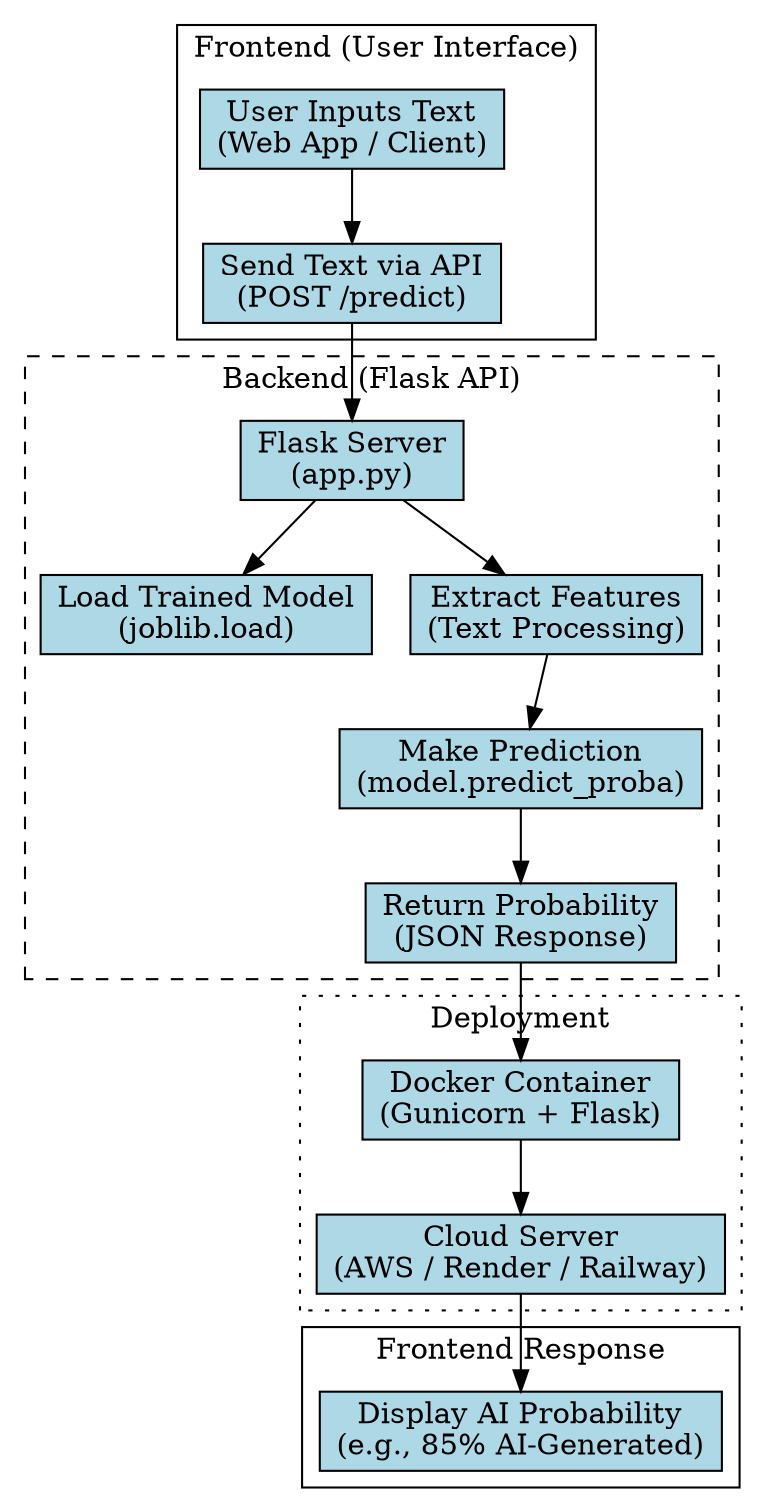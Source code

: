 digraph AI_Text_Detection_Workflow {
    rankdir=UD;
    node [shape=rectangle, style=filled, fillcolor=lightblue];
    
    subgraph cluster_frontend {
        label="Frontend (User Interface)";
        frontend [label="User Inputs Text\n(Web App / Client)"];
        request [label="Send Text via API\n(POST /predict)"];
        frontend -> request;
    }
    
    subgraph cluster_backend {
        label="Backend (Flask API)";
        style=dashed;
        api [label="Flask Server\n(app.py)"];
        model_loader [label="Load Trained Model\n(joblib.load)"];
        feature_extraction [label="Extract Features\n(Text Processing)"];
        prediction [label="Make Prediction\n(model.predict_proba)"];
        response [label="Return Probability\n(JSON Response)"];
        
        request -> api;
        api -> model_loader;
        api -> feature_extraction;
        feature_extraction -> prediction;
        prediction -> response;
    }
    
    subgraph cluster_deployment {
        label="Deployment";
        style=dotted;
        docker [label="Docker Container\n(Gunicorn + Flask)"];
        cloud [label="Cloud Server\n(AWS / Render / Railway)"];
        
        response -> docker;
        docker -> cloud;
    }
    
    subgraph cluster_frontend_response {
        label="Frontend Response";
        display_result [label="Display AI Probability\n(e.g., 85% AI-Generated)"];
        
        cloud -> display_result;
    }
}
 